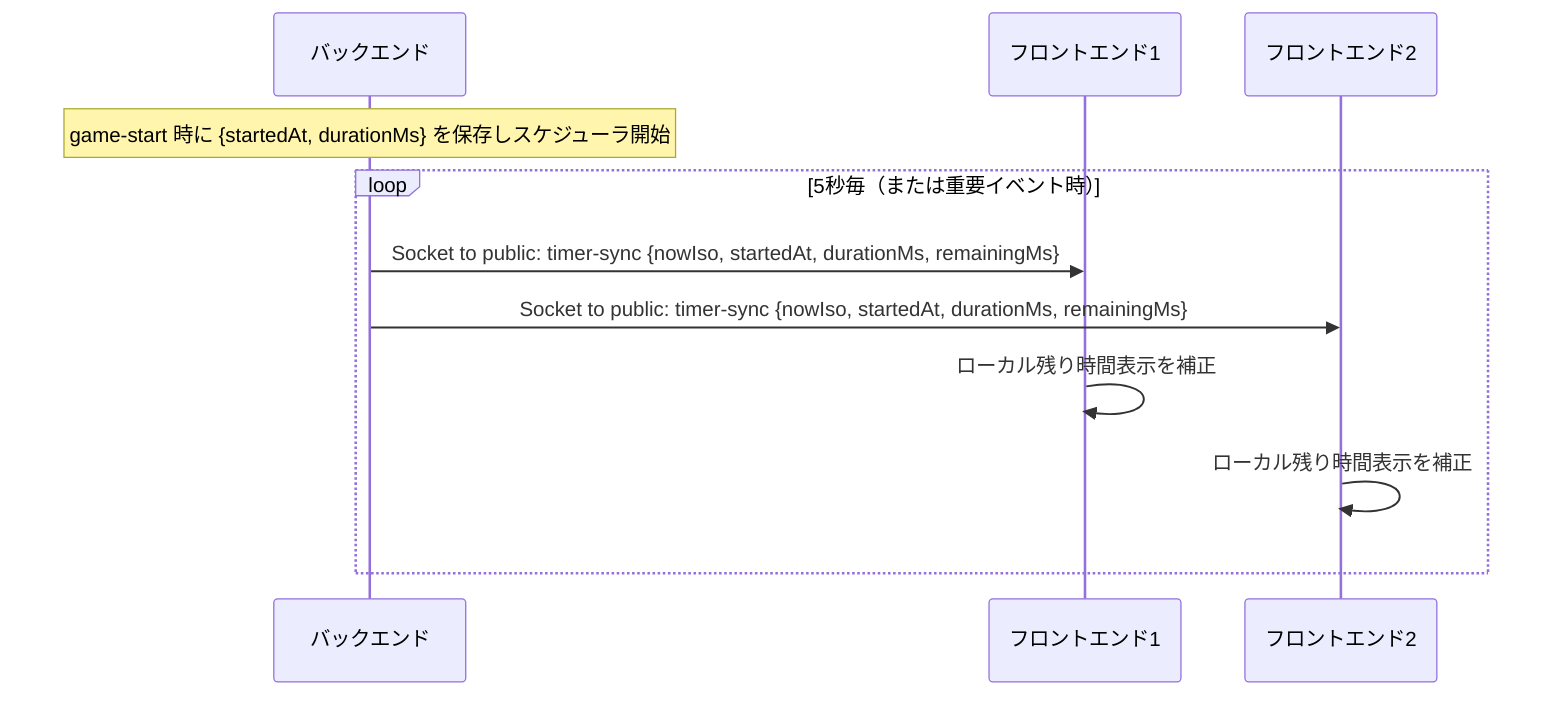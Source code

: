 %%{init: {'theme':'default', 'themeVariables': {'primaryColor': '#4f46e5', 'primaryTextColor': '#fff', 'primaryBorderColor': '#3730a3', 'lineColor': '#374151', 'secondaryColor': '#e5e7eb', 'tertiaryColor': '#f3f4f6'}}}%%

%% タイマー同期（低頻度・ドリフト補正）
sequenceDiagram
    participant B as バックエンド
    participant F1 as フロントエンド1
    participant F2 as フロントエンド2

    Note over B: game-start 時に {startedAt, durationMs} を保存しスケジューラ開始
    loop 5秒毎（または重要イベント時）
        B->>F1: Socket to public: timer-sync {nowIso, startedAt, durationMs, remainingMs}
        B->>F2: Socket to public: timer-sync {nowIso, startedAt, durationMs, remainingMs}
        F1->>F1: ローカル残り時間表示を補正
        F2->>F2: ローカル残り時間表示を補正
    end